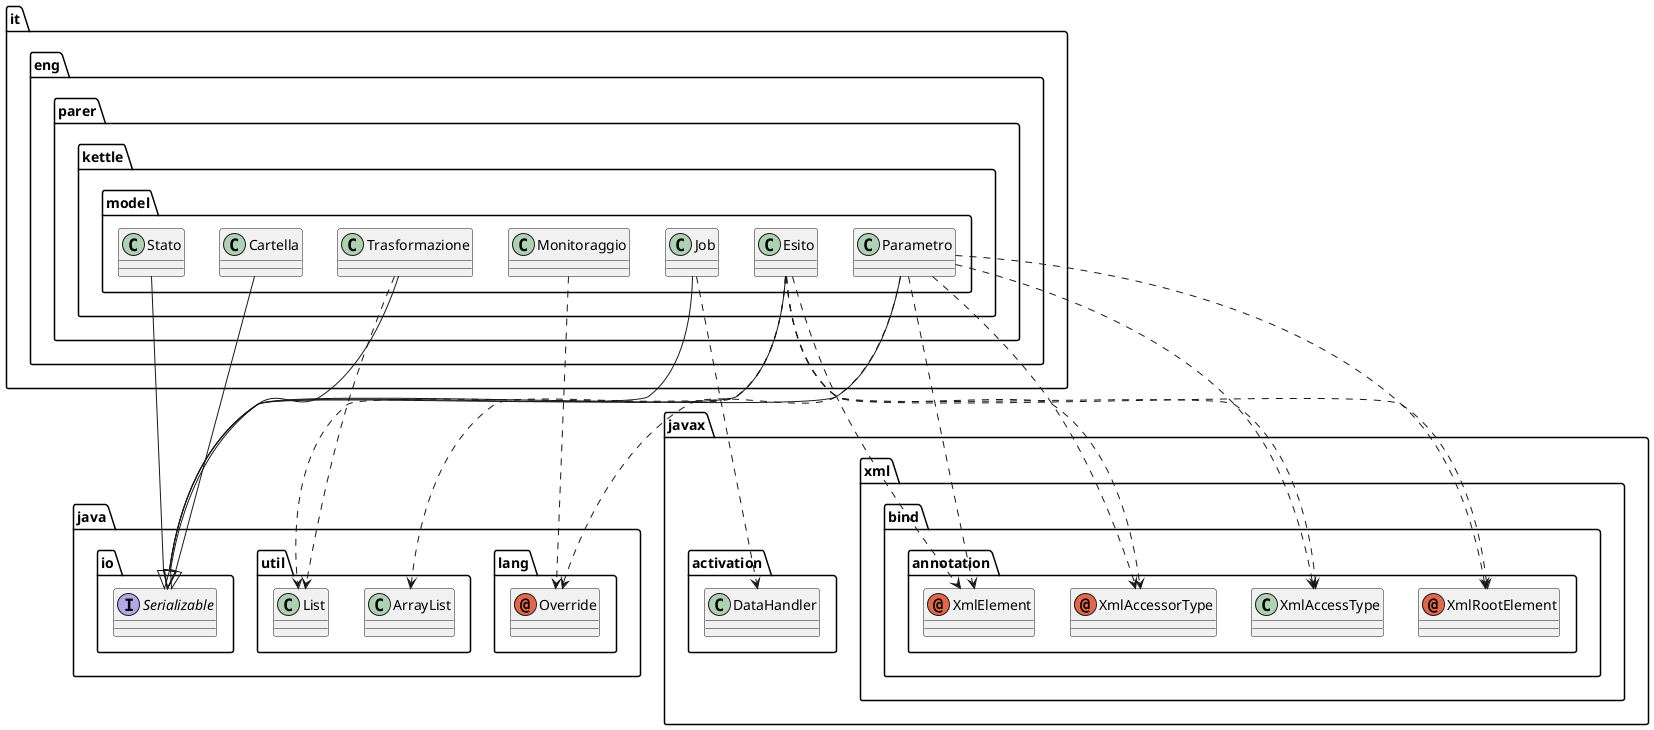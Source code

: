 @startuml
annotation java.lang.Override
annotation javax.xml.bind.annotation.XmlAccessorType
annotation javax.xml.bind.annotation.XmlElement
annotation javax.xml.bind.annotation.XmlRootElement
class it.eng.parer.kettle.model.Cartella
class it.eng.parer.kettle.model.Esito
class it.eng.parer.kettle.model.Job
class it.eng.parer.kettle.model.Monitoraggio
class it.eng.parer.kettle.model.Parametro
class it.eng.parer.kettle.model.Stato
class it.eng.parer.kettle.model.Trasformazione
class java.util.ArrayList
class java.util.List
class javax.activation.DataHandler
class javax.xml.bind.annotation.XmlAccessType
interface java.io.Serializable
it.eng.parer.kettle.model.Cartella --|> java.io.Serializable
it.eng.parer.kettle.model.Esito ..> javax.xml.bind.annotation.XmlAccessorType
it.eng.parer.kettle.model.Esito ..> javax.xml.bind.annotation.XmlElement
it.eng.parer.kettle.model.Esito ..> javax.xml.bind.annotation.XmlRootElement
it.eng.parer.kettle.model.Esito ..> java.util.ArrayList
it.eng.parer.kettle.model.Esito ..> java.util.List
it.eng.parer.kettle.model.Esito ..> javax.xml.bind.annotation.XmlAccessType
it.eng.parer.kettle.model.Esito --|> java.io.Serializable
it.eng.parer.kettle.model.Job ..> javax.activation.DataHandler
it.eng.parer.kettle.model.Job --|> java.io.Serializable
it.eng.parer.kettle.model.Monitoraggio ..> java.lang.Override
it.eng.parer.kettle.model.Parametro ..> java.lang.Override
it.eng.parer.kettle.model.Parametro ..> javax.xml.bind.annotation.XmlAccessorType
it.eng.parer.kettle.model.Parametro ..> javax.xml.bind.annotation.XmlElement
it.eng.parer.kettle.model.Parametro ..> javax.xml.bind.annotation.XmlRootElement
it.eng.parer.kettle.model.Parametro ..> javax.xml.bind.annotation.XmlAccessType
it.eng.parer.kettle.model.Parametro --|> java.io.Serializable
it.eng.parer.kettle.model.Stato --|> java.io.Serializable
it.eng.parer.kettle.model.Trasformazione ..> java.util.List
it.eng.parer.kettle.model.Trasformazione --|> java.io.Serializable
@enduml